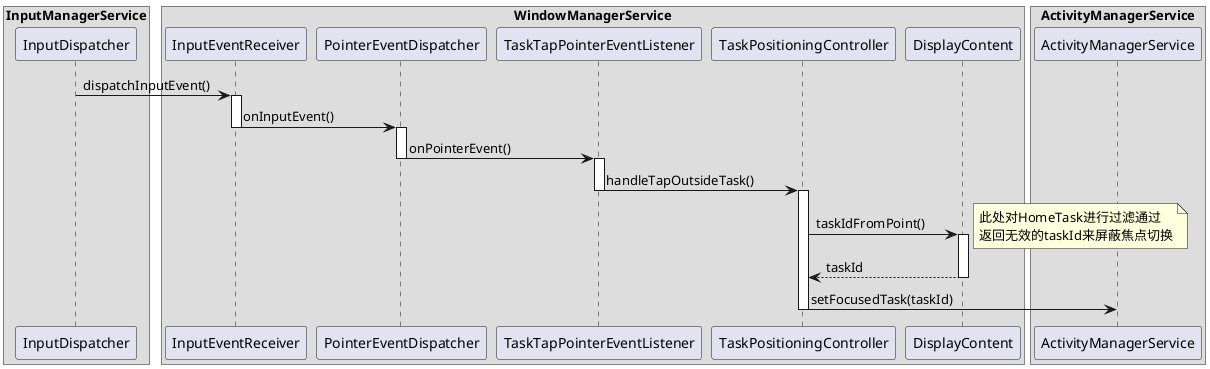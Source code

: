 @startuml

skinparam BoxPadding 2

'skinparam sequence {
'ArrowColor black
'LifeLineBorderColor black
'ParticipantBorderColor black
'ParticipantBackgroundColor white
'}

box "InputManagerService"
participant InputDispatcher
end box


box "WindowManagerService"
participant InputEventReceiver
participant PointerEventDispatcher
participant TaskTapPointerEventListener
participant TaskPositioningController
participant DisplayContent
end box

box "ActivityManagerService"
participant ActivityManagerService
end box


InputDispatcher -> InputEventReceiver: dispatchInputEvent()

activate InputEventReceiver
InputEventReceiver -> PointerEventDispatcher: onInputEvent()
deactivate InputEventReceiver

activate PointerEventDispatcher
PointerEventDispatcher -> TaskTapPointerEventListener: onPointerEvent()
deactivate PointerEventDispatcher

activate TaskTapPointerEventListener
TaskTapPointerEventListener -> TaskPositioningController: handleTapOutsideTask()
deactivate TaskTapPointerEventListener

activate TaskPositioningController
TaskPositioningController -> DisplayContent: taskIdFromPoint()
activate DisplayContent
note right
此处对HomeTask进行过滤通过
返回无效的taskId来屏蔽焦点切换
end note
DisplayContent --> TaskPositioningController: taskId

deactivate DisplayContent


TaskPositioningController -> ActivityManagerService: setFocusedTask(taskId)
deactivate DisplayContent
deactivate TaskPositioningController


@enduml